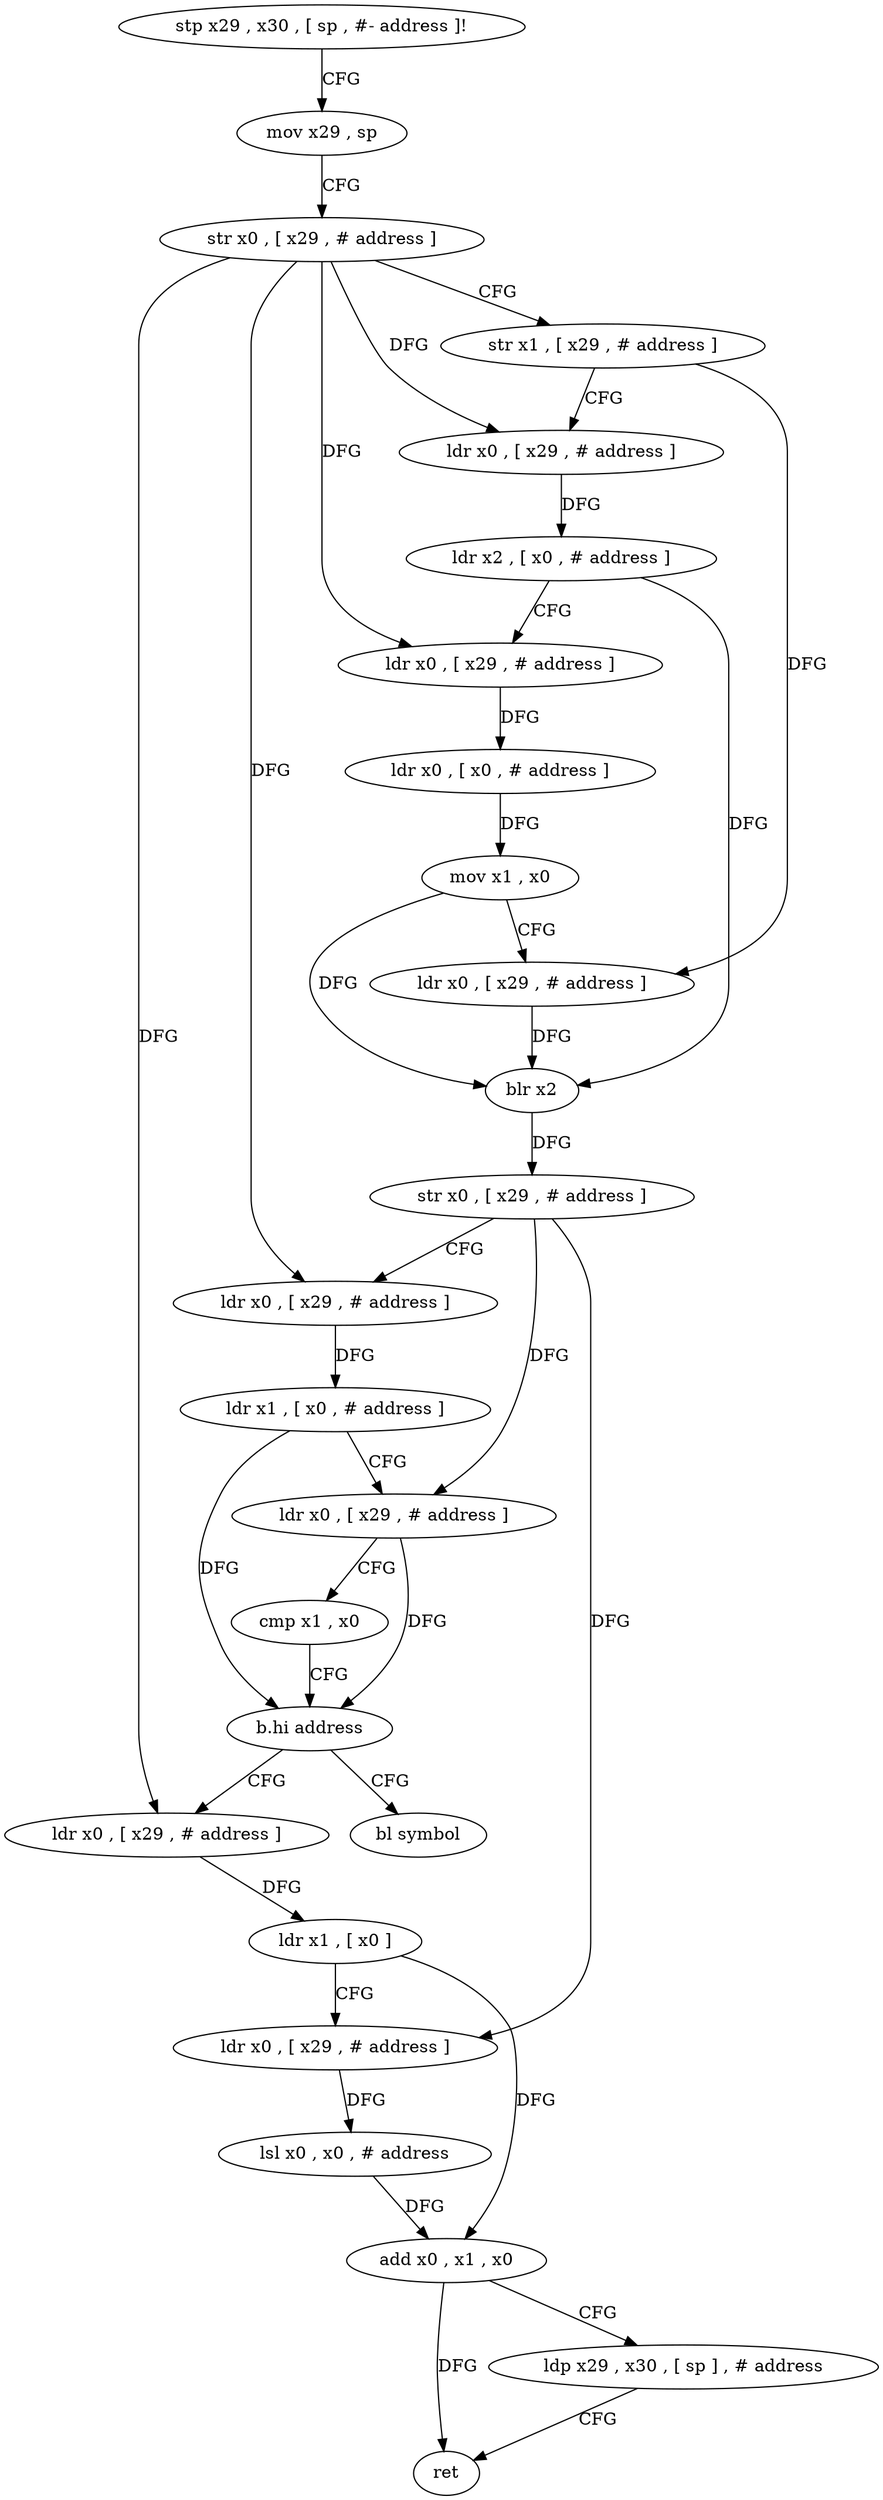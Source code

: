 digraph "func" {
"4316316" [label = "stp x29 , x30 , [ sp , #- address ]!" ]
"4316320" [label = "mov x29 , sp" ]
"4316324" [label = "str x0 , [ x29 , # address ]" ]
"4316328" [label = "str x1 , [ x29 , # address ]" ]
"4316332" [label = "ldr x0 , [ x29 , # address ]" ]
"4316336" [label = "ldr x2 , [ x0 , # address ]" ]
"4316340" [label = "ldr x0 , [ x29 , # address ]" ]
"4316344" [label = "ldr x0 , [ x0 , # address ]" ]
"4316348" [label = "mov x1 , x0" ]
"4316352" [label = "ldr x0 , [ x29 , # address ]" ]
"4316356" [label = "blr x2" ]
"4316360" [label = "str x0 , [ x29 , # address ]" ]
"4316364" [label = "ldr x0 , [ x29 , # address ]" ]
"4316368" [label = "ldr x1 , [ x0 , # address ]" ]
"4316372" [label = "ldr x0 , [ x29 , # address ]" ]
"4316376" [label = "cmp x1 , x0" ]
"4316380" [label = "b.hi address" ]
"4316388" [label = "ldr x0 , [ x29 , # address ]" ]
"4316384" [label = "bl symbol" ]
"4316392" [label = "ldr x1 , [ x0 ]" ]
"4316396" [label = "ldr x0 , [ x29 , # address ]" ]
"4316400" [label = "lsl x0 , x0 , # address" ]
"4316404" [label = "add x0 , x1 , x0" ]
"4316408" [label = "ldp x29 , x30 , [ sp ] , # address" ]
"4316412" [label = "ret" ]
"4316316" -> "4316320" [ label = "CFG" ]
"4316320" -> "4316324" [ label = "CFG" ]
"4316324" -> "4316328" [ label = "CFG" ]
"4316324" -> "4316332" [ label = "DFG" ]
"4316324" -> "4316340" [ label = "DFG" ]
"4316324" -> "4316364" [ label = "DFG" ]
"4316324" -> "4316388" [ label = "DFG" ]
"4316328" -> "4316332" [ label = "CFG" ]
"4316328" -> "4316352" [ label = "DFG" ]
"4316332" -> "4316336" [ label = "DFG" ]
"4316336" -> "4316340" [ label = "CFG" ]
"4316336" -> "4316356" [ label = "DFG" ]
"4316340" -> "4316344" [ label = "DFG" ]
"4316344" -> "4316348" [ label = "DFG" ]
"4316348" -> "4316352" [ label = "CFG" ]
"4316348" -> "4316356" [ label = "DFG" ]
"4316352" -> "4316356" [ label = "DFG" ]
"4316356" -> "4316360" [ label = "DFG" ]
"4316360" -> "4316364" [ label = "CFG" ]
"4316360" -> "4316372" [ label = "DFG" ]
"4316360" -> "4316396" [ label = "DFG" ]
"4316364" -> "4316368" [ label = "DFG" ]
"4316368" -> "4316372" [ label = "CFG" ]
"4316368" -> "4316380" [ label = "DFG" ]
"4316372" -> "4316376" [ label = "CFG" ]
"4316372" -> "4316380" [ label = "DFG" ]
"4316376" -> "4316380" [ label = "CFG" ]
"4316380" -> "4316388" [ label = "CFG" ]
"4316380" -> "4316384" [ label = "CFG" ]
"4316388" -> "4316392" [ label = "DFG" ]
"4316392" -> "4316396" [ label = "CFG" ]
"4316392" -> "4316404" [ label = "DFG" ]
"4316396" -> "4316400" [ label = "DFG" ]
"4316400" -> "4316404" [ label = "DFG" ]
"4316404" -> "4316408" [ label = "CFG" ]
"4316404" -> "4316412" [ label = "DFG" ]
"4316408" -> "4316412" [ label = "CFG" ]
}
